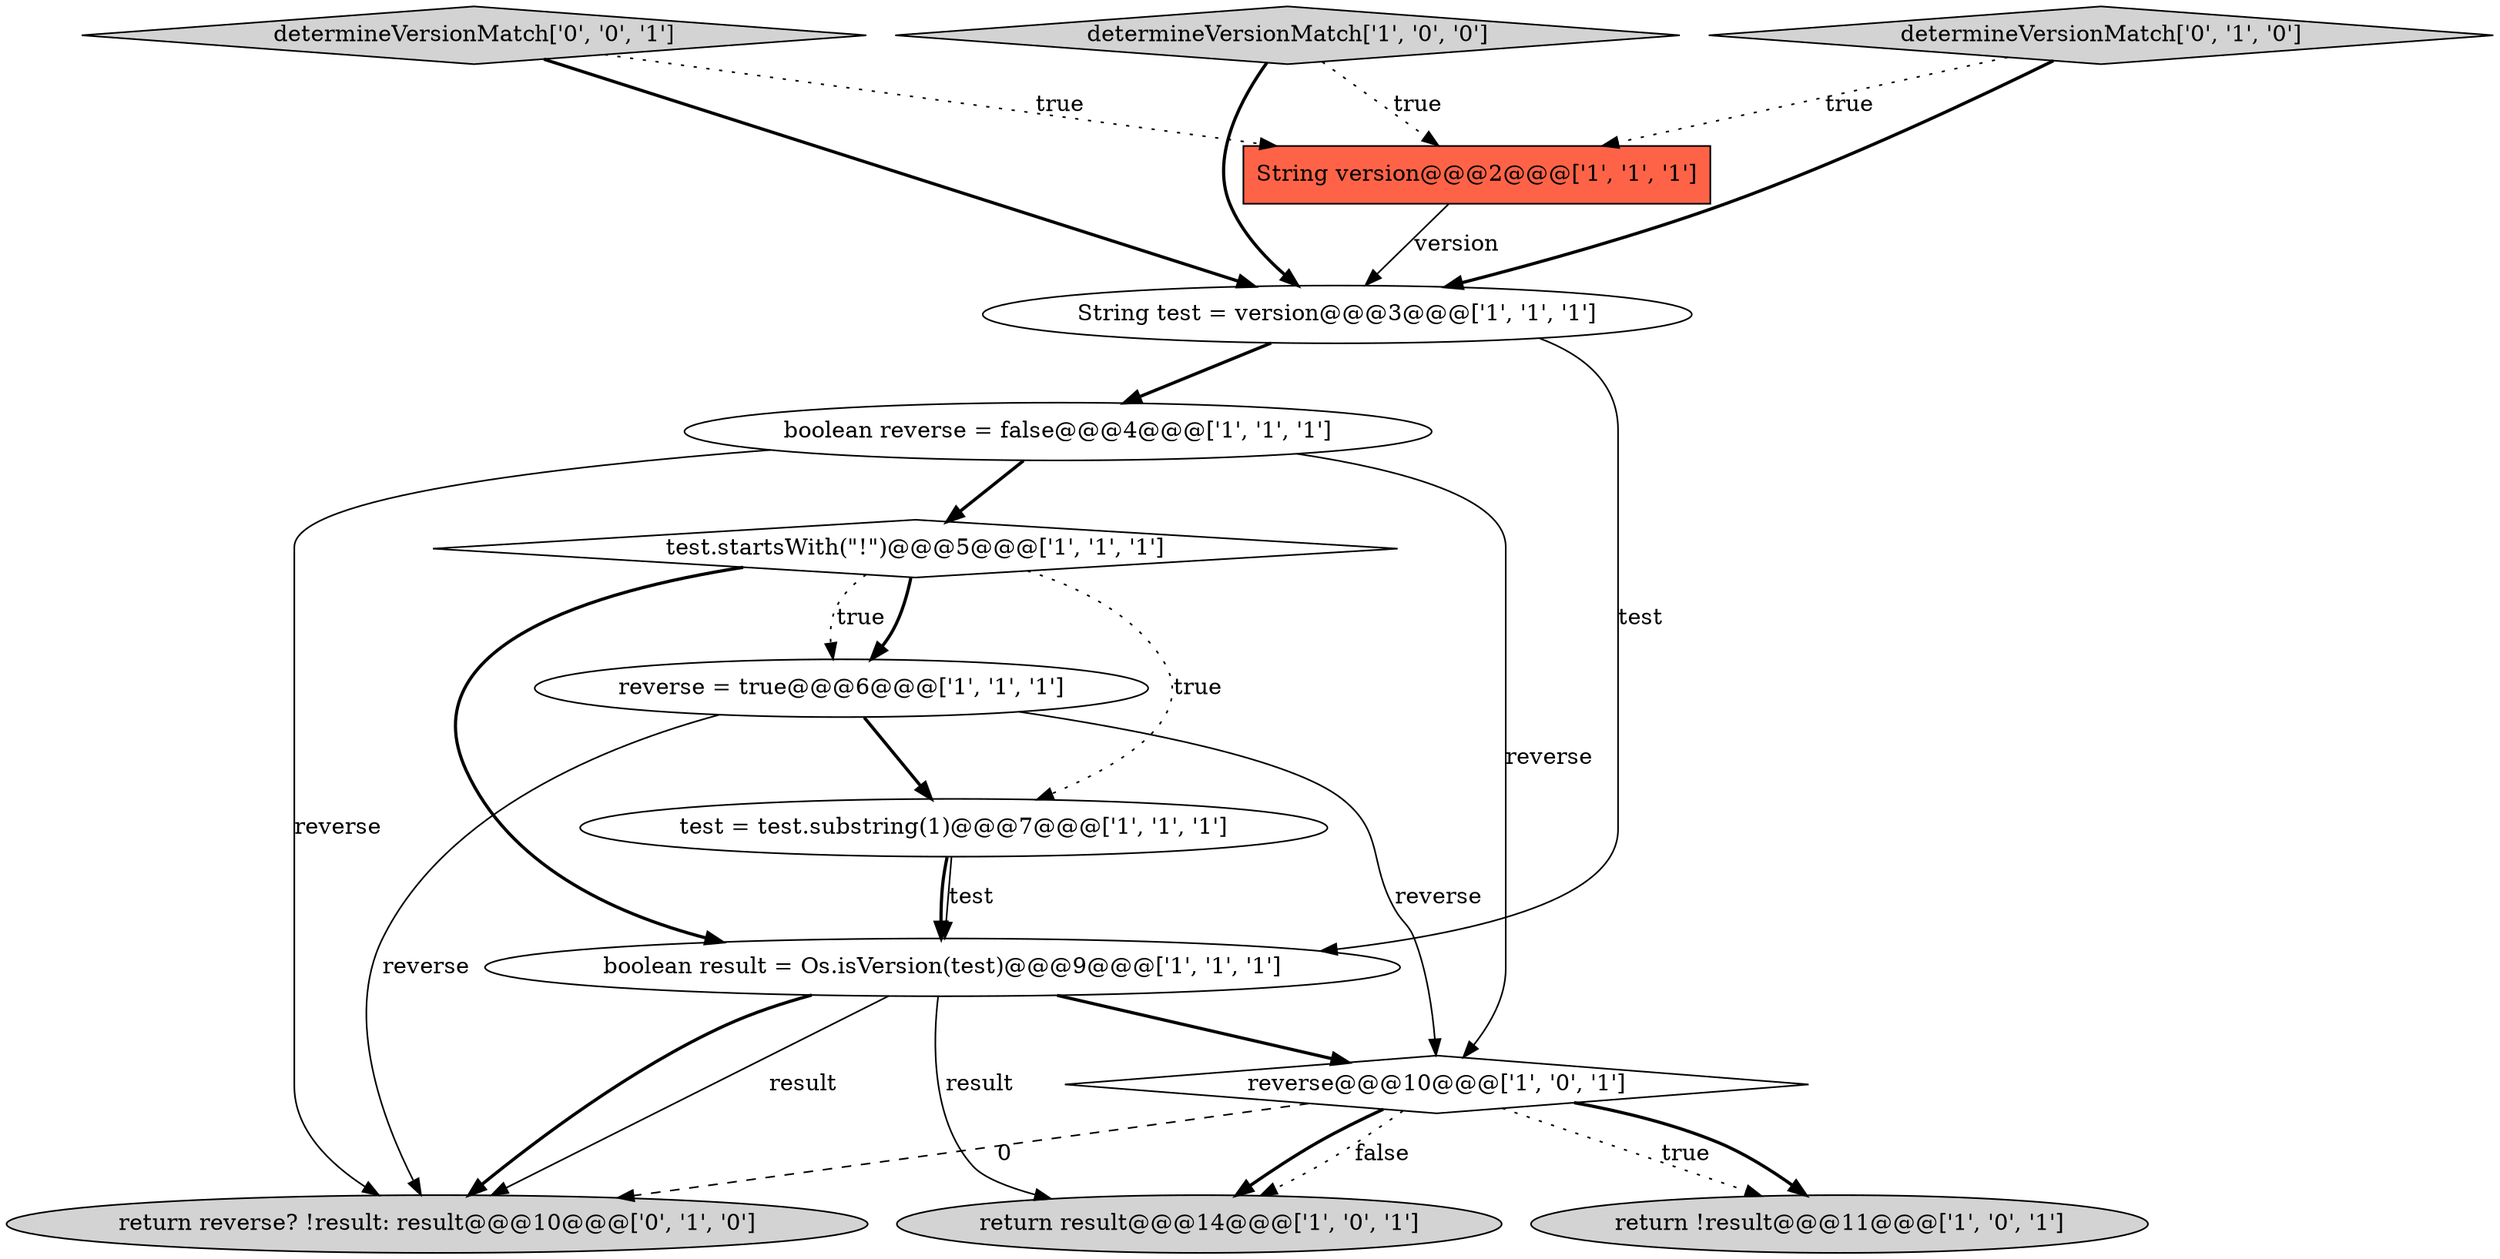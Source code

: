 digraph {
13 [style = filled, label = "determineVersionMatch['0', '0', '1']", fillcolor = lightgray, shape = diamond image = "AAA0AAABBB3BBB"];
3 [style = filled, label = "test.startsWith(\"!\")@@@5@@@['1', '1', '1']", fillcolor = white, shape = diamond image = "AAA0AAABBB1BBB"];
6 [style = filled, label = "String version@@@2@@@['1', '1', '1']", fillcolor = tomato, shape = box image = "AAA0AAABBB1BBB"];
9 [style = filled, label = "boolean reverse = false@@@4@@@['1', '1', '1']", fillcolor = white, shape = ellipse image = "AAA0AAABBB1BBB"];
2 [style = filled, label = "String test = version@@@3@@@['1', '1', '1']", fillcolor = white, shape = ellipse image = "AAA0AAABBB1BBB"];
11 [style = filled, label = "return reverse? !result: result@@@10@@@['0', '1', '0']", fillcolor = lightgray, shape = ellipse image = "AAA1AAABBB2BBB"];
12 [style = filled, label = "determineVersionMatch['0', '1', '0']", fillcolor = lightgray, shape = diamond image = "AAA0AAABBB2BBB"];
1 [style = filled, label = "test = test.substring(1)@@@7@@@['1', '1', '1']", fillcolor = white, shape = ellipse image = "AAA0AAABBB1BBB"];
7 [style = filled, label = "reverse = true@@@6@@@['1', '1', '1']", fillcolor = white, shape = ellipse image = "AAA0AAABBB1BBB"];
4 [style = filled, label = "reverse@@@10@@@['1', '0', '1']", fillcolor = white, shape = diamond image = "AAA0AAABBB1BBB"];
10 [style = filled, label = "return !result@@@11@@@['1', '0', '1']", fillcolor = lightgray, shape = ellipse image = "AAA0AAABBB1BBB"];
0 [style = filled, label = "boolean result = Os.isVersion(test)@@@9@@@['1', '1', '1']", fillcolor = white, shape = ellipse image = "AAA0AAABBB1BBB"];
5 [style = filled, label = "determineVersionMatch['1', '0', '0']", fillcolor = lightgray, shape = diamond image = "AAA0AAABBB1BBB"];
8 [style = filled, label = "return result@@@14@@@['1', '0', '1']", fillcolor = lightgray, shape = ellipse image = "AAA0AAABBB1BBB"];
5->2 [style = bold, label=""];
13->6 [style = dotted, label="true"];
4->11 [style = dashed, label="0"];
0->4 [style = bold, label=""];
2->0 [style = solid, label="test"];
7->11 [style = solid, label="reverse"];
0->8 [style = solid, label="result"];
3->1 [style = dotted, label="true"];
12->2 [style = bold, label=""];
7->4 [style = solid, label="reverse"];
4->10 [style = dotted, label="true"];
9->11 [style = solid, label="reverse"];
9->3 [style = bold, label=""];
4->8 [style = bold, label=""];
6->2 [style = solid, label="version"];
1->0 [style = solid, label="test"];
3->7 [style = bold, label=""];
0->11 [style = bold, label=""];
5->6 [style = dotted, label="true"];
2->9 [style = bold, label=""];
3->0 [style = bold, label=""];
0->11 [style = solid, label="result"];
4->10 [style = bold, label=""];
4->8 [style = dotted, label="false"];
7->1 [style = bold, label=""];
9->4 [style = solid, label="reverse"];
3->7 [style = dotted, label="true"];
12->6 [style = dotted, label="true"];
13->2 [style = bold, label=""];
1->0 [style = bold, label=""];
}
